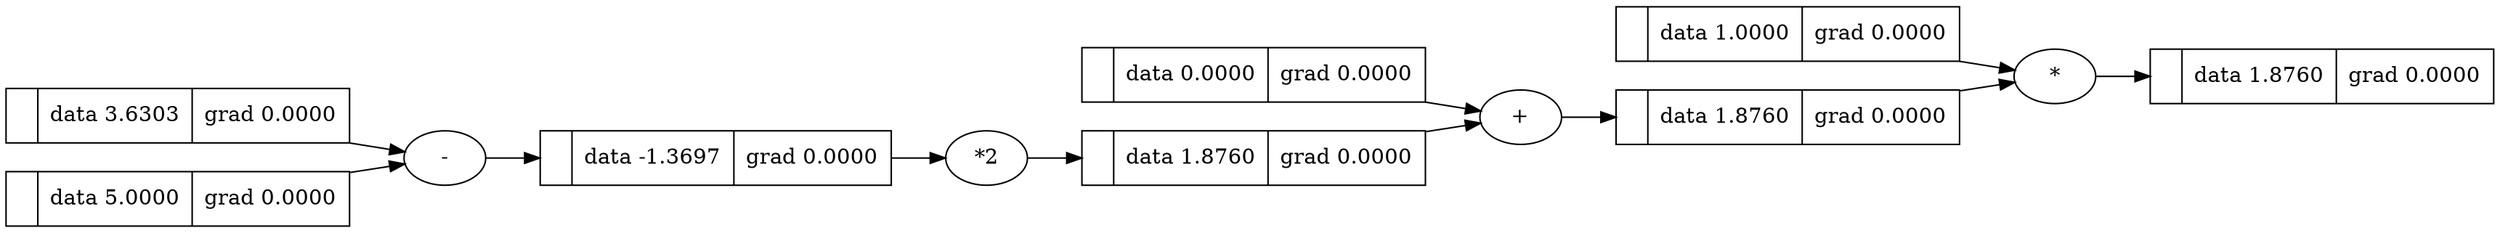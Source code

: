 digraph {
	graph [rankdir=LR]
	2328504693296 [label="{  | data 1.8760 | grad 0.0000 }" shape=record]
	"2328504693296*2" [label="*2"]
	"2328504693296*2" -> 2328504693296
	2328504690272 [label="{  | data -1.3697 | grad 0.0000 }" shape=record]
	"2328504690272-" [label="-"]
	"2328504690272-" -> 2328504690272
	2328504693920 [label="{  | data 1.0000 | grad 0.0000 }" shape=record]
	2328504693968 [label="{  | data 1.8760 | grad 0.0000 }" shape=record]
	"2328504693968*" [label="*"]
	"2328504693968*" -> 2328504693968
	2328504693056 [label="{  | data 3.6303 | grad 0.0000 }" shape=record]
	2328504693104 [label="{  | data 5.0000 | grad 0.0000 }" shape=record]
	2328504693680 [label="{  | data 0.0000 | grad 0.0000 }" shape=record]
	2328504693728 [label="{  | data 1.8760 | grad 0.0000 }" shape=record]
	"2328504693728+" [label="+"]
	"2328504693728+" -> 2328504693728
	2328504690272 -> "2328504693296*2"
	2328504693728 -> "2328504693968*"
	2328504693296 -> "2328504693728+"
	2328504693920 -> "2328504693968*"
	2328504693056 -> "2328504690272-"
	2328504693104 -> "2328504690272-"
	2328504693680 -> "2328504693728+"
}
